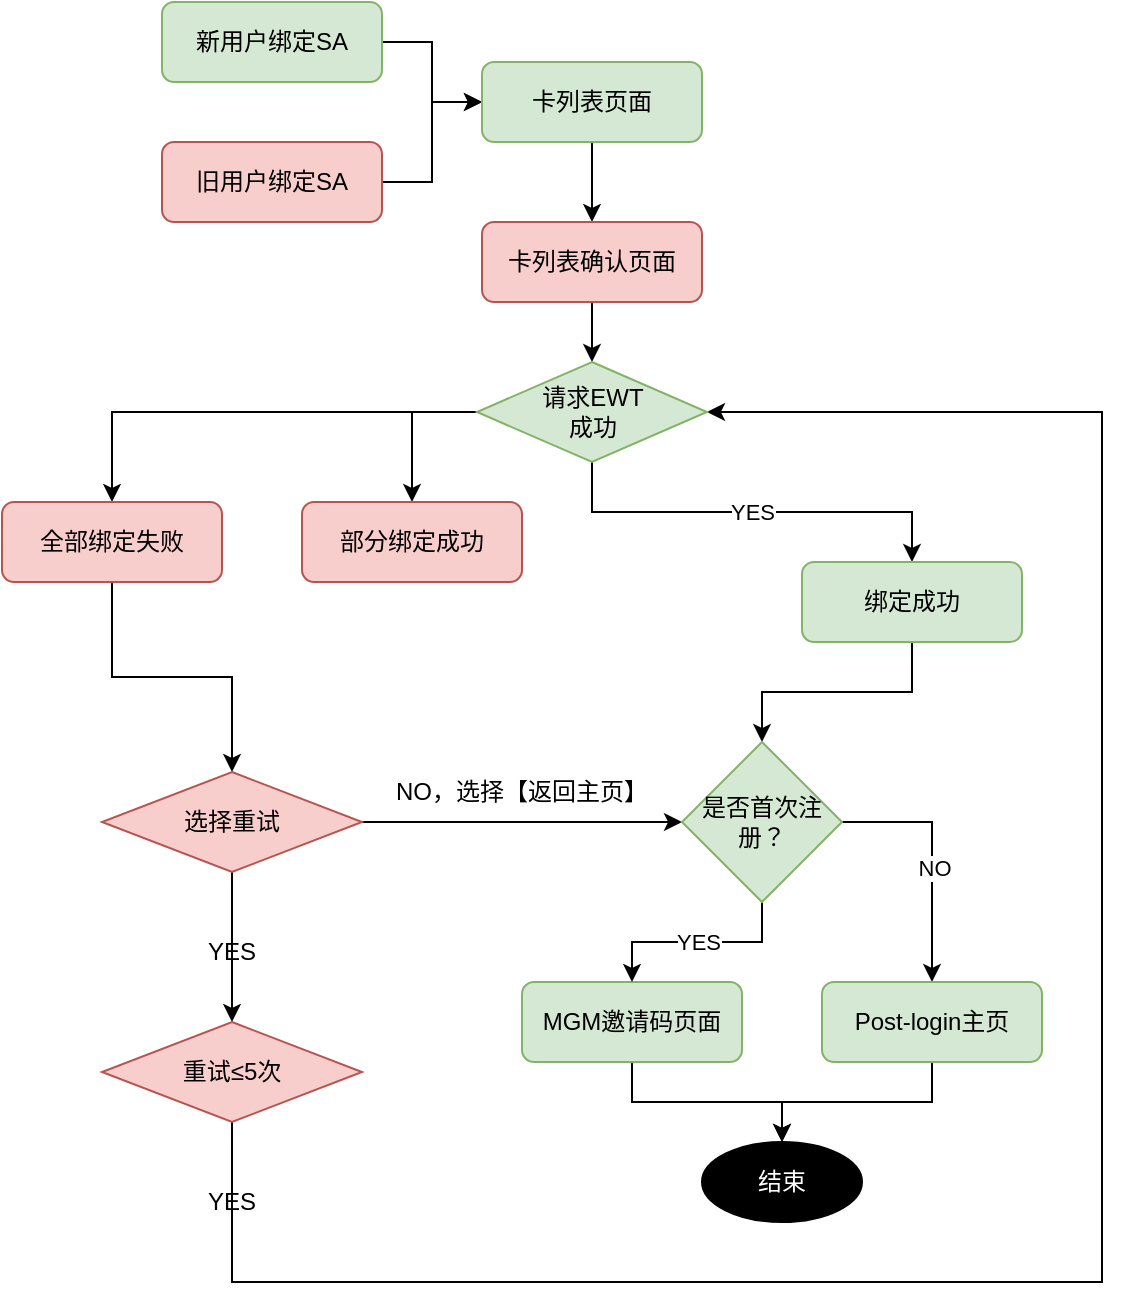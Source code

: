 <mxfile version="14.2.9" type="github">
  <diagram id="kXE4NX7Cac7EloAQ-Q5T" name="Page-1">
    <mxGraphModel dx="908" dy="461" grid="1" gridSize="10" guides="1" tooltips="1" connect="1" arrows="1" fold="1" page="1" pageScale="1" pageWidth="827" pageHeight="1169" math="0" shadow="0">
      <root>
        <mxCell id="0" />
        <mxCell id="1" parent="0" />
        <mxCell id="5rTCIby2H79D7bc2Stlg-10" style="edgeStyle=orthogonalEdgeStyle;rounded=0;orthogonalLoop=1;jettySize=auto;html=1;" edge="1" parent="1" source="5rTCIby2H79D7bc2Stlg-6" target="5rTCIby2H79D7bc2Stlg-8">
          <mxGeometry relative="1" as="geometry" />
        </mxCell>
        <mxCell id="5rTCIby2H79D7bc2Stlg-6" value="新用户绑定SA" style="rounded=1;whiteSpace=wrap;html=1;fillColor=#d5e8d4;strokeColor=#82b366;" vertex="1" parent="1">
          <mxGeometry x="260" y="100" width="110" height="40" as="geometry" />
        </mxCell>
        <mxCell id="5rTCIby2H79D7bc2Stlg-11" style="edgeStyle=orthogonalEdgeStyle;rounded=0;orthogonalLoop=1;jettySize=auto;html=1;" edge="1" parent="1" source="5rTCIby2H79D7bc2Stlg-7" target="5rTCIby2H79D7bc2Stlg-8">
          <mxGeometry relative="1" as="geometry" />
        </mxCell>
        <mxCell id="5rTCIby2H79D7bc2Stlg-7" value="旧用户绑定SA" style="rounded=1;whiteSpace=wrap;html=1;fillColor=#f8cecc;strokeColor=#b85450;" vertex="1" parent="1">
          <mxGeometry x="260" y="170" width="110" height="40" as="geometry" />
        </mxCell>
        <mxCell id="5rTCIby2H79D7bc2Stlg-12" style="edgeStyle=orthogonalEdgeStyle;rounded=0;orthogonalLoop=1;jettySize=auto;html=1;" edge="1" parent="1" source="5rTCIby2H79D7bc2Stlg-8" target="5rTCIby2H79D7bc2Stlg-9">
          <mxGeometry relative="1" as="geometry" />
        </mxCell>
        <mxCell id="5rTCIby2H79D7bc2Stlg-8" value="卡列表页面" style="rounded=1;whiteSpace=wrap;html=1;fillColor=#d5e8d4;strokeColor=#82b366;" vertex="1" parent="1">
          <mxGeometry x="420" y="130" width="110" height="40" as="geometry" />
        </mxCell>
        <mxCell id="5rTCIby2H79D7bc2Stlg-17" value="YES" style="edgeStyle=orthogonalEdgeStyle;rounded=0;orthogonalLoop=1;jettySize=auto;html=1;entryX=0.5;entryY=0;entryDx=0;entryDy=0;exitX=0.5;exitY=1;exitDx=0;exitDy=0;" edge="1" parent="1" source="5rTCIby2H79D7bc2Stlg-37" target="5rTCIby2H79D7bc2Stlg-13">
          <mxGeometry relative="1" as="geometry" />
        </mxCell>
        <mxCell id="5rTCIby2H79D7bc2Stlg-21" style="edgeStyle=orthogonalEdgeStyle;rounded=0;orthogonalLoop=1;jettySize=auto;html=1;entryX=0.5;entryY=0;entryDx=0;entryDy=0;exitX=0;exitY=0.5;exitDx=0;exitDy=0;" edge="1" parent="1" source="5rTCIby2H79D7bc2Stlg-37" target="5rTCIby2H79D7bc2Stlg-14">
          <mxGeometry relative="1" as="geometry" />
        </mxCell>
        <mxCell id="5rTCIby2H79D7bc2Stlg-22" style="edgeStyle=orthogonalEdgeStyle;rounded=0;orthogonalLoop=1;jettySize=auto;html=1;entryX=0.5;entryY=0;entryDx=0;entryDy=0;exitX=0;exitY=0.5;exitDx=0;exitDy=0;" edge="1" parent="1" source="5rTCIby2H79D7bc2Stlg-37" target="5rTCIby2H79D7bc2Stlg-15">
          <mxGeometry relative="1" as="geometry" />
        </mxCell>
        <mxCell id="5rTCIby2H79D7bc2Stlg-38" style="edgeStyle=orthogonalEdgeStyle;rounded=0;orthogonalLoop=1;jettySize=auto;html=1;" edge="1" parent="1" source="5rTCIby2H79D7bc2Stlg-9" target="5rTCIby2H79D7bc2Stlg-37">
          <mxGeometry relative="1" as="geometry" />
        </mxCell>
        <mxCell id="5rTCIby2H79D7bc2Stlg-9" value="卡列表确认页面" style="rounded=1;whiteSpace=wrap;html=1;fillColor=#f8cecc;strokeColor=#b85450;" vertex="1" parent="1">
          <mxGeometry x="420" y="210" width="110" height="40" as="geometry" />
        </mxCell>
        <mxCell id="5rTCIby2H79D7bc2Stlg-54" style="edgeStyle=orthogonalEdgeStyle;rounded=0;orthogonalLoop=1;jettySize=auto;html=1;fontColor=#FFFFFF;" edge="1" parent="1" source="5rTCIby2H79D7bc2Stlg-13" target="5rTCIby2H79D7bc2Stlg-48">
          <mxGeometry relative="1" as="geometry" />
        </mxCell>
        <mxCell id="5rTCIby2H79D7bc2Stlg-13" value="绑定成功" style="rounded=1;whiteSpace=wrap;html=1;fillColor=#d5e8d4;strokeColor=#82b366;" vertex="1" parent="1">
          <mxGeometry x="580" y="380" width="110" height="40" as="geometry" />
        </mxCell>
        <mxCell id="5rTCIby2H79D7bc2Stlg-14" value="部分绑定成功" style="rounded=1;whiteSpace=wrap;html=1;fillColor=#f8cecc;strokeColor=#b85450;" vertex="1" parent="1">
          <mxGeometry x="330" y="350" width="110" height="40" as="geometry" />
        </mxCell>
        <mxCell id="5rTCIby2H79D7bc2Stlg-23" style="edgeStyle=orthogonalEdgeStyle;rounded=0;orthogonalLoop=1;jettySize=auto;html=1;entryX=0.5;entryY=0;entryDx=0;entryDy=0;" edge="1" parent="1" source="5rTCIby2H79D7bc2Stlg-15" target="5rTCIby2H79D7bc2Stlg-19">
          <mxGeometry relative="1" as="geometry" />
        </mxCell>
        <mxCell id="5rTCIby2H79D7bc2Stlg-15" value="全部绑定失败" style="rounded=1;whiteSpace=wrap;html=1;fillColor=#f8cecc;strokeColor=#b85450;" vertex="1" parent="1">
          <mxGeometry x="180" y="350" width="110" height="40" as="geometry" />
        </mxCell>
        <mxCell id="5rTCIby2H79D7bc2Stlg-42" style="edgeStyle=orthogonalEdgeStyle;rounded=0;orthogonalLoop=1;jettySize=auto;html=1;fontColor=#FFFFFF;entryX=0.5;entryY=0;entryDx=0;entryDy=0;" edge="1" parent="1" source="5rTCIby2H79D7bc2Stlg-16" target="5rTCIby2H79D7bc2Stlg-41">
          <mxGeometry relative="1" as="geometry">
            <mxPoint x="485" y="660" as="targetPoint" />
          </mxGeometry>
        </mxCell>
        <mxCell id="5rTCIby2H79D7bc2Stlg-16" value="MGM邀请码页面" style="rounded=1;whiteSpace=wrap;html=1;fillColor=#d5e8d4;strokeColor=#82b366;" vertex="1" parent="1">
          <mxGeometry x="440" y="590" width="110" height="40" as="geometry" />
        </mxCell>
        <mxCell id="5rTCIby2H79D7bc2Stlg-30" style="edgeStyle=orthogonalEdgeStyle;rounded=0;orthogonalLoop=1;jettySize=auto;html=1;" edge="1" parent="1" source="5rTCIby2H79D7bc2Stlg-19" target="5rTCIby2H79D7bc2Stlg-20">
          <mxGeometry relative="1" as="geometry" />
        </mxCell>
        <mxCell id="5rTCIby2H79D7bc2Stlg-53" style="edgeStyle=orthogonalEdgeStyle;rounded=0;orthogonalLoop=1;jettySize=auto;html=1;entryX=0;entryY=0.5;entryDx=0;entryDy=0;fontColor=#FFFFFF;" edge="1" parent="1" source="5rTCIby2H79D7bc2Stlg-19" target="5rTCIby2H79D7bc2Stlg-48">
          <mxGeometry relative="1" as="geometry" />
        </mxCell>
        <mxCell id="5rTCIby2H79D7bc2Stlg-19" value="选择重试" style="rhombus;whiteSpace=wrap;html=1;fillColor=#f8cecc;strokeColor=#b85450;" vertex="1" parent="1">
          <mxGeometry x="230" y="485" width="130" height="50" as="geometry" />
        </mxCell>
        <mxCell id="5rTCIby2H79D7bc2Stlg-39" style="edgeStyle=orthogonalEdgeStyle;rounded=0;orthogonalLoop=1;jettySize=auto;html=1;entryX=1;entryY=0.5;entryDx=0;entryDy=0;" edge="1" parent="1" source="5rTCIby2H79D7bc2Stlg-20" target="5rTCIby2H79D7bc2Stlg-37">
          <mxGeometry relative="1" as="geometry">
            <Array as="points">
              <mxPoint x="295" y="740" />
              <mxPoint x="730" y="740" />
              <mxPoint x="730" y="305" />
            </Array>
          </mxGeometry>
        </mxCell>
        <mxCell id="5rTCIby2H79D7bc2Stlg-20" value="重试≤5次" style="rhombus;whiteSpace=wrap;html=1;fillColor=#f8cecc;strokeColor=#b85450;" vertex="1" parent="1">
          <mxGeometry x="230" y="610" width="130" height="50" as="geometry" />
        </mxCell>
        <mxCell id="5rTCIby2H79D7bc2Stlg-37" value="请求EWT&lt;br&gt;成功" style="rhombus;whiteSpace=wrap;html=1;fillColor=#d5e8d4;strokeColor=#82b366;" vertex="1" parent="1">
          <mxGeometry x="417.5" y="280" width="115" height="50" as="geometry" />
        </mxCell>
        <mxCell id="5rTCIby2H79D7bc2Stlg-41" value="结束" style="ellipse;whiteSpace=wrap;html=1;fillColor=#000000;fontColor=#FFFFFF;" vertex="1" parent="1">
          <mxGeometry x="530" y="670" width="80" height="40" as="geometry" />
        </mxCell>
        <mxCell id="5rTCIby2H79D7bc2Stlg-43" value="&lt;font color=&quot;#000000&quot;&gt;YES&lt;/font&gt;" style="text;html=1;strokeColor=none;fillColor=none;align=center;verticalAlign=middle;whiteSpace=wrap;rounded=0;fontColor=#FFFFFF;" vertex="1" parent="1">
          <mxGeometry x="275" y="690" width="40" height="20" as="geometry" />
        </mxCell>
        <mxCell id="5rTCIby2H79D7bc2Stlg-44" value="&lt;font color=&quot;#000000&quot;&gt;NO，选择【返回主页】&lt;/font&gt;" style="text;html=1;strokeColor=none;fillColor=none;align=center;verticalAlign=middle;whiteSpace=wrap;rounded=0;fontColor=#FFFFFF;" vertex="1" parent="1">
          <mxGeometry x="370" y="485" width="140" height="20" as="geometry" />
        </mxCell>
        <mxCell id="5rTCIby2H79D7bc2Stlg-46" value="&lt;font color=&quot;#000000&quot;&gt;YES&lt;/font&gt;" style="text;html=1;strokeColor=none;fillColor=none;align=center;verticalAlign=middle;whiteSpace=wrap;rounded=0;fontColor=#FFFFFF;" vertex="1" parent="1">
          <mxGeometry x="275" y="564.5" width="40" height="20" as="geometry" />
        </mxCell>
        <mxCell id="5rTCIby2H79D7bc2Stlg-51" value="&lt;font color=&quot;#000000&quot;&gt;YES&lt;/font&gt;" style="edgeStyle=orthogonalEdgeStyle;rounded=0;orthogonalLoop=1;jettySize=auto;html=1;entryX=0.5;entryY=0;entryDx=0;entryDy=0;fontColor=#FFFFFF;" edge="1" parent="1" source="5rTCIby2H79D7bc2Stlg-48" target="5rTCIby2H79D7bc2Stlg-16">
          <mxGeometry relative="1" as="geometry" />
        </mxCell>
        <mxCell id="5rTCIby2H79D7bc2Stlg-52" style="edgeStyle=orthogonalEdgeStyle;rounded=0;orthogonalLoop=1;jettySize=auto;html=1;entryX=0.5;entryY=0;entryDx=0;entryDy=0;fontColor=#FFFFFF;exitX=1;exitY=0.5;exitDx=0;exitDy=0;" edge="1" parent="1" source="5rTCIby2H79D7bc2Stlg-48" target="5rTCIby2H79D7bc2Stlg-49">
          <mxGeometry relative="1" as="geometry" />
        </mxCell>
        <mxCell id="5rTCIby2H79D7bc2Stlg-60" value="&lt;font color=&quot;#000000&quot;&gt;NO&lt;/font&gt;" style="edgeLabel;html=1;align=center;verticalAlign=middle;resizable=0;points=[];fontColor=#FFFFFF;" vertex="1" connectable="0" parent="5rTCIby2H79D7bc2Stlg-52">
          <mxGeometry x="0.063" y="1" relative="1" as="geometry">
            <mxPoint y="1" as="offset" />
          </mxGeometry>
        </mxCell>
        <mxCell id="5rTCIby2H79D7bc2Stlg-48" value="是否首次注册？" style="rhombus;whiteSpace=wrap;html=1;fillColor=#d5e8d4;strokeColor=#82b366;" vertex="1" parent="1">
          <mxGeometry x="520" y="470" width="80" height="80" as="geometry" />
        </mxCell>
        <mxCell id="5rTCIby2H79D7bc2Stlg-50" style="edgeStyle=orthogonalEdgeStyle;rounded=0;orthogonalLoop=1;jettySize=auto;html=1;entryX=0.5;entryY=0;entryDx=0;entryDy=0;fontColor=#FFFFFF;" edge="1" parent="1" source="5rTCIby2H79D7bc2Stlg-49" target="5rTCIby2H79D7bc2Stlg-41">
          <mxGeometry relative="1" as="geometry" />
        </mxCell>
        <mxCell id="5rTCIby2H79D7bc2Stlg-49" value="Post-login主页" style="rounded=1;whiteSpace=wrap;html=1;fillColor=#d5e8d4;strokeColor=#82b366;" vertex="1" parent="1">
          <mxGeometry x="590" y="590" width="110" height="40" as="geometry" />
        </mxCell>
      </root>
    </mxGraphModel>
  </diagram>
</mxfile>
